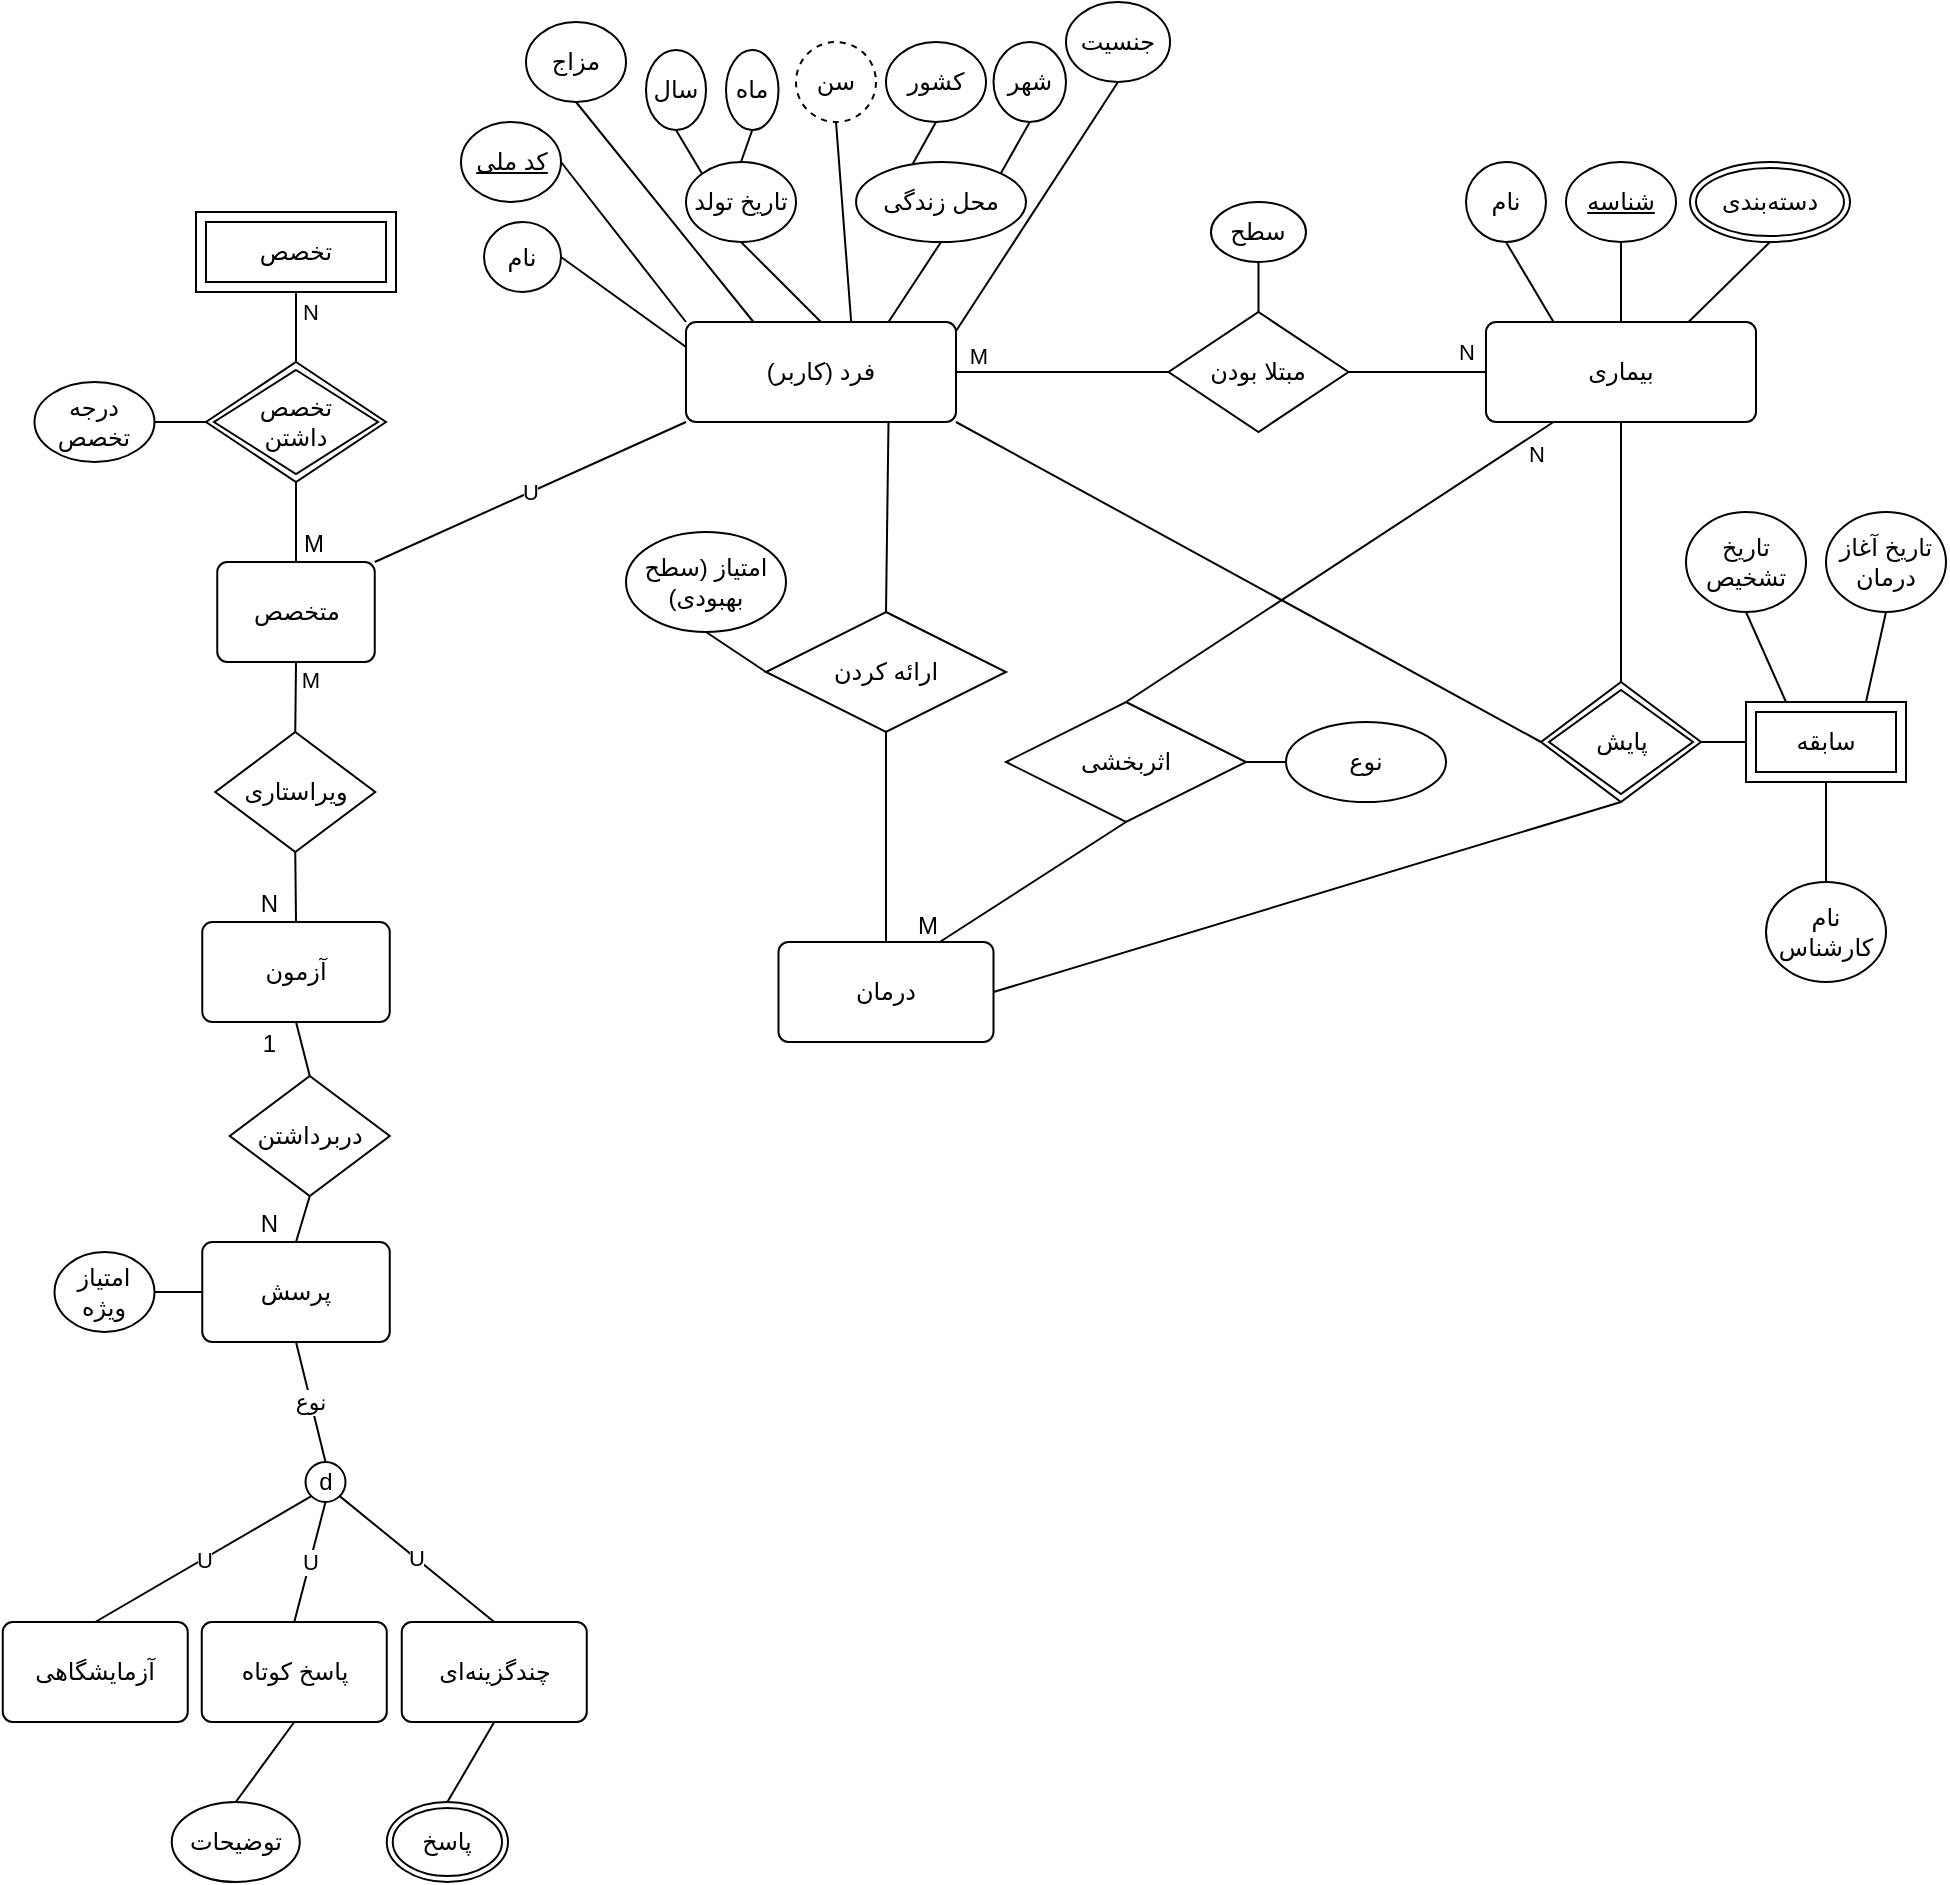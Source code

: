 <mxfile compressed="false" version="16.0.0" type="device">
  <diagram id="R2lEEEUBdFMjLlhIrx00" name="Page-1">
    <mxGraphModel dx="789" dy="1639" grid="1" gridSize="10" guides="1" tooltips="1" connect="1" arrows="1" fold="1" page="1" pageScale="1" pageWidth="850" pageHeight="1100" math="0" shadow="0" extFonts="Permanent Marker^https://fonts.googleapis.com/css?family=Permanent+Marker">
      <root>
        <mxCell id="0" />
        <mxCell id="1" parent="0" />
        <mxCell id="sVlaK4R8TNGXsEOWWM8I-3" value="&lt;div&gt;فرد (کاربر)&lt;/div&gt;" style="rounded=1;arcSize=10;whiteSpace=wrap;html=1;align=center;" parent="1" vertex="1">
          <mxGeometry x="350" y="110" width="135" height="50" as="geometry" />
        </mxCell>
        <mxCell id="sVlaK4R8TNGXsEOWWM8I-7" value="" style="endArrow=none;html=1;rounded=0;exitX=1.002;exitY=0.083;exitDx=0;exitDy=0;entryX=0.5;entryY=1;entryDx=0;entryDy=0;exitPerimeter=0;" parent="1" source="sVlaK4R8TNGXsEOWWM8I-3" target="sVlaK4R8TNGXsEOWWM8I-8" edge="1">
          <mxGeometry relative="1" as="geometry">
            <mxPoint x="310" y="140" as="sourcePoint" />
            <mxPoint x="440" y="120" as="targetPoint" />
          </mxGeometry>
        </mxCell>
        <mxCell id="sVlaK4R8TNGXsEOWWM8I-8" value="&lt;div&gt;جنسیت&lt;/div&gt;" style="ellipse;whiteSpace=wrap;html=1;align=center;" parent="1" vertex="1">
          <mxGeometry x="540" y="-50" width="52.02" height="40" as="geometry" />
        </mxCell>
        <mxCell id="sVlaK4R8TNGXsEOWWM8I-9" value="" style="endArrow=none;html=1;rounded=0;exitX=0.75;exitY=0;exitDx=0;exitDy=0;entryX=0.5;entryY=1;entryDx=0;entryDy=0;" parent="1" source="sVlaK4R8TNGXsEOWWM8I-3" target="sVlaK4R8TNGXsEOWWM8I-10" edge="1">
          <mxGeometry relative="1" as="geometry">
            <mxPoint x="437.995" y="110.0" as="sourcePoint" />
            <mxPoint x="364.98" y="121.92" as="targetPoint" />
          </mxGeometry>
        </mxCell>
        <mxCell id="sVlaK4R8TNGXsEOWWM8I-10" value="&lt;div&gt;محل زندگی&lt;/div&gt;" style="ellipse;whiteSpace=wrap;html=1;align=center;" parent="1" vertex="1">
          <mxGeometry x="435.02" y="30" width="84.98" height="40" as="geometry" />
        </mxCell>
        <mxCell id="sVlaK4R8TNGXsEOWWM8I-11" value="" style="endArrow=none;html=1;rounded=0;entryX=0.334;entryY=0.021;entryDx=0;entryDy=0;exitX=0.5;exitY=1;exitDx=0;exitDy=0;entryPerimeter=0;" parent="1" source="sVlaK4R8TNGXsEOWWM8I-14" target="sVlaK4R8TNGXsEOWWM8I-10" edge="1">
          <mxGeometry relative="1" as="geometry">
            <mxPoint x="410" y="-50" as="sourcePoint" />
            <mxPoint x="470" y="40" as="targetPoint" />
          </mxGeometry>
        </mxCell>
        <mxCell id="sVlaK4R8TNGXsEOWWM8I-12" value="" style="endArrow=none;html=1;rounded=0;entryX=1;entryY=0;entryDx=0;entryDy=0;exitX=0.5;exitY=1;exitDx=0;exitDy=0;" parent="1" source="sVlaK4R8TNGXsEOWWM8I-13" target="sVlaK4R8TNGXsEOWWM8I-10" edge="1">
          <mxGeometry relative="1" as="geometry">
            <mxPoint x="510" y="-50" as="sourcePoint" />
            <mxPoint x="442.484" y="45.84" as="targetPoint" />
          </mxGeometry>
        </mxCell>
        <mxCell id="sVlaK4R8TNGXsEOWWM8I-13" value="&lt;div&gt;شهر&lt;/div&gt;" style="ellipse;whiteSpace=wrap;html=1;align=center;" parent="1" vertex="1">
          <mxGeometry x="503.75" y="-30" width="36.25" height="40" as="geometry" />
        </mxCell>
        <mxCell id="sVlaK4R8TNGXsEOWWM8I-14" value="کشور" style="ellipse;whiteSpace=wrap;html=1;align=center;" parent="1" vertex="1">
          <mxGeometry x="450" y="-30" width="50" height="40" as="geometry" />
        </mxCell>
        <mxCell id="sVlaK4R8TNGXsEOWWM8I-15" value="" style="endArrow=none;html=1;rounded=0;entryX=0.5;entryY=0;entryDx=0;entryDy=0;exitX=0.5;exitY=1;exitDx=0;exitDy=0;" parent="1" source="sVlaK4R8TNGXsEOWWM8I-16" target="sVlaK4R8TNGXsEOWWM8I-3" edge="1">
          <mxGeometry relative="1" as="geometry">
            <mxPoint x="380" y="50" as="sourcePoint" />
            <mxPoint x="470" y="40" as="targetPoint" />
          </mxGeometry>
        </mxCell>
        <mxCell id="sVlaK4R8TNGXsEOWWM8I-16" value="تاریخ تولد" style="ellipse;whiteSpace=wrap;html=1;align=center;" parent="1" vertex="1">
          <mxGeometry x="350" y="30" width="55" height="40" as="geometry" />
        </mxCell>
        <mxCell id="sVlaK4R8TNGXsEOWWM8I-18" value="مزاج" style="ellipse;whiteSpace=wrap;html=1;align=center;" parent="1" vertex="1">
          <mxGeometry x="270" y="-40" width="50" height="40" as="geometry" />
        </mxCell>
        <mxCell id="sVlaK4R8TNGXsEOWWM8I-20" value="" style="endArrow=none;html=1;rounded=0;exitX=0.5;exitY=1;exitDx=0;exitDy=0;entryX=0.25;entryY=0;entryDx=0;entryDy=0;" parent="1" source="sVlaK4R8TNGXsEOWWM8I-18" target="sVlaK4R8TNGXsEOWWM8I-3" edge="1">
          <mxGeometry relative="1" as="geometry">
            <mxPoint x="310" y="40" as="sourcePoint" />
            <mxPoint x="470" y="40" as="targetPoint" />
          </mxGeometry>
        </mxCell>
        <mxCell id="sVlaK4R8TNGXsEOWWM8I-24" value="U" style="endArrow=none;html=1;rounded=0;entryX=0;entryY=1;entryDx=0;entryDy=0;exitX=1;exitY=0;exitDx=0;exitDy=0;" parent="1" source="sVlaK4R8TNGXsEOWWM8I-25" target="sVlaK4R8TNGXsEOWWM8I-3" edge="1">
          <mxGeometry width="50" height="50" relative="1" as="geometry">
            <mxPoint x="350" y="280" as="sourcePoint" />
            <mxPoint x="382.5" y="200" as="targetPoint" />
          </mxGeometry>
        </mxCell>
        <mxCell id="sVlaK4R8TNGXsEOWWM8I-25" value="&lt;div&gt;متخصص&lt;/div&gt;" style="rounded=1;arcSize=10;whiteSpace=wrap;html=1;align=center;" parent="1" vertex="1">
          <mxGeometry x="115.63" y="230" width="78.75" height="50" as="geometry" />
        </mxCell>
        <mxCell id="sVlaK4R8TNGXsEOWWM8I-28" value="" style="endArrow=none;html=1;rounded=0;exitX=0;exitY=0.5;exitDx=0;exitDy=0;entryX=1;entryY=0.5;entryDx=0;entryDy=0;" parent="1" source="sVlaK4R8TNGXsEOWWM8I-153" target="sVlaK4R8TNGXsEOWWM8I-29" edge="1">
          <mxGeometry relative="1" as="geometry">
            <mxPoint x="105.389" y="155.79" as="sourcePoint" />
            <mxPoint x="49.73" y="270" as="targetPoint" />
          </mxGeometry>
        </mxCell>
        <mxCell id="sVlaK4R8TNGXsEOWWM8I-29" value="&lt;div&gt;درجه تخصص&lt;/div&gt;" style="ellipse;whiteSpace=wrap;html=1;align=center;" parent="1" vertex="1">
          <mxGeometry x="24.25" y="140" width="60" height="40" as="geometry" />
        </mxCell>
        <mxCell id="sVlaK4R8TNGXsEOWWM8I-36" value="&lt;div&gt;بیماری&lt;/div&gt;" style="rounded=1;arcSize=10;whiteSpace=wrap;html=1;align=center;" parent="1" vertex="1">
          <mxGeometry x="750" y="110" width="135" height="50" as="geometry" />
        </mxCell>
        <mxCell id="sVlaK4R8TNGXsEOWWM8I-37" value="درمان" style="rounded=1;arcSize=10;whiteSpace=wrap;html=1;align=center;" parent="1" vertex="1">
          <mxGeometry x="396.25" y="420" width="107.5" height="50" as="geometry" />
        </mxCell>
        <mxCell id="sVlaK4R8TNGXsEOWWM8I-38" value="آزمون" style="rounded=1;arcSize=10;whiteSpace=wrap;html=1;align=center;" parent="1" vertex="1">
          <mxGeometry x="108.13" y="410" width="93.75" height="50" as="geometry" />
        </mxCell>
        <mxCell id="sVlaK4R8TNGXsEOWWM8I-39" value="سابقه" style="shape=ext;margin=3;double=1;whiteSpace=wrap;html=1;align=center;" parent="1" vertex="1">
          <mxGeometry x="880" y="300" width="80" height="40" as="geometry" />
        </mxCell>
        <mxCell id="sVlaK4R8TNGXsEOWWM8I-41" value="" style="endArrow=none;html=1;rounded=0;exitX=0.5;exitY=0;exitDx=0;exitDy=0;entryX=0.5;entryY=1;entryDx=0;entryDy=0;" parent="1" source="sVlaK4R8TNGXsEOWWM8I-43" target="sVlaK4R8TNGXsEOWWM8I-42" edge="1">
          <mxGeometry relative="1" as="geometry">
            <mxPoint x="650" y="84.15" as="sourcePoint" />
            <mxPoint x="629.73" y="90" as="targetPoint" />
          </mxGeometry>
        </mxCell>
        <mxCell id="sVlaK4R8TNGXsEOWWM8I-42" value="&lt;div&gt;سطح&lt;/div&gt;" style="ellipse;whiteSpace=wrap;html=1;align=center;" parent="1" vertex="1">
          <mxGeometry x="612.48" y="50" width="47.52" height="30" as="geometry" />
        </mxCell>
        <mxCell id="sVlaK4R8TNGXsEOWWM8I-43" value="مبتلا بودن" style="shape=rhombus;perimeter=rhombusPerimeter;whiteSpace=wrap;html=1;align=center;" parent="1" vertex="1">
          <mxGeometry x="591.24" y="105" width="90" height="60" as="geometry" />
        </mxCell>
        <mxCell id="sVlaK4R8TNGXsEOWWM8I-45" value="" style="endArrow=none;html=1;rounded=0;entryX=0;entryY=0.5;entryDx=0;entryDy=0;exitX=1;exitY=0.5;exitDx=0;exitDy=0;" parent="1" source="sVlaK4R8TNGXsEOWWM8I-43" target="sVlaK4R8TNGXsEOWWM8I-36" edge="1">
          <mxGeometry relative="1" as="geometry">
            <mxPoint x="470" y="145" as="sourcePoint" />
            <mxPoint x="530" y="145" as="targetPoint" />
          </mxGeometry>
        </mxCell>
        <mxCell id="sVlaK4R8TNGXsEOWWM8I-123" value="&lt;div&gt;N&lt;/div&gt;" style="edgeLabel;html=1;align=center;verticalAlign=middle;resizable=0;points=[];labelBackgroundColor=none;" parent="sVlaK4R8TNGXsEOWWM8I-45" vertex="1" connectable="0">
          <mxGeometry x="0.759" y="1" relative="1" as="geometry">
            <mxPoint x="-2" y="-9" as="offset" />
          </mxGeometry>
        </mxCell>
        <mxCell id="sVlaK4R8TNGXsEOWWM8I-46" value="ویراستاری" style="shape=rhombus;perimeter=rhombusPerimeter;whiteSpace=wrap;html=1;align=center;" parent="1" vertex="1">
          <mxGeometry x="114.63" y="315" width="80" height="60" as="geometry" />
        </mxCell>
        <mxCell id="sVlaK4R8TNGXsEOWWM8I-47" value="" style="endArrow=none;html=1;rounded=0;exitX=0.5;exitY=1;exitDx=0;exitDy=0;entryX=0.5;entryY=0;entryDx=0;entryDy=0;" parent="1" source="sVlaK4R8TNGXsEOWWM8I-25" target="sVlaK4R8TNGXsEOWWM8I-46" edge="1">
          <mxGeometry relative="1" as="geometry">
            <mxPoint x="230" y="360" as="sourcePoint" />
            <mxPoint x="390" y="360" as="targetPoint" />
          </mxGeometry>
        </mxCell>
        <mxCell id="sVlaK4R8TNGXsEOWWM8I-88" value="M" style="edgeLabel;html=1;align=center;verticalAlign=middle;resizable=0;points=[];labelBackgroundColor=none;" parent="sVlaK4R8TNGXsEOWWM8I-47" vertex="1" connectable="0">
          <mxGeometry x="-0.886" y="2" relative="1" as="geometry">
            <mxPoint x="5" y="7" as="offset" />
          </mxGeometry>
        </mxCell>
        <mxCell id="sVlaK4R8TNGXsEOWWM8I-49" value="نوع" style="endArrow=none;html=1;rounded=0;entryX=0.5;entryY=0;entryDx=0;entryDy=0;exitX=0.5;exitY=1;exitDx=0;exitDy=0;" parent="1" source="Q4Wg1zKSu5OOe2htZJlR-3" target="sVlaK4R8TNGXsEOWWM8I-50" edge="1">
          <mxGeometry relative="1" as="geometry">
            <mxPoint x="280.38" y="640" as="sourcePoint" />
            <mxPoint x="175.88" y="720" as="targetPoint" />
          </mxGeometry>
        </mxCell>
        <mxCell id="sVlaK4R8TNGXsEOWWM8I-50" value="d" style="ellipse;whiteSpace=wrap;html=1;aspect=fixed;" parent="1" vertex="1">
          <mxGeometry x="159.76" y="680" width="20" height="20" as="geometry" />
        </mxCell>
        <mxCell id="sVlaK4R8TNGXsEOWWM8I-51" value="U" style="endArrow=none;html=1;rounded=0;entryX=0;entryY=1;entryDx=0;entryDy=0;exitX=0.5;exitY=0;exitDx=0;exitDy=0;" parent="1" source="sVlaK4R8TNGXsEOWWM8I-54" target="sVlaK4R8TNGXsEOWWM8I-50" edge="1">
          <mxGeometry width="50" height="50" relative="1" as="geometry">
            <mxPoint x="107.88" y="750" as="sourcePoint" />
            <mxPoint x="178.309" y="707.071" as="targetPoint" />
          </mxGeometry>
        </mxCell>
        <mxCell id="sVlaK4R8TNGXsEOWWM8I-54" value="آزمایشگاهی" style="rounded=1;arcSize=10;whiteSpace=wrap;html=1;align=center;" parent="1" vertex="1">
          <mxGeometry x="8.38" y="760" width="92.5" height="50" as="geometry" />
        </mxCell>
        <mxCell id="sVlaK4R8TNGXsEOWWM8I-55" value="پاسخ کوتاه" style="rounded=1;arcSize=10;whiteSpace=wrap;html=1;align=center;" parent="1" vertex="1">
          <mxGeometry x="107.88" y="760" width="92.5" height="50" as="geometry" />
        </mxCell>
        <mxCell id="sVlaK4R8TNGXsEOWWM8I-56" value="چندگزینه‌ای" style="rounded=1;arcSize=10;whiteSpace=wrap;html=1;align=center;" parent="1" vertex="1">
          <mxGeometry x="207.88" y="760" width="92.5" height="50" as="geometry" />
        </mxCell>
        <mxCell id="sVlaK4R8TNGXsEOWWM8I-57" value="U" style="endArrow=none;html=1;rounded=0;entryX=0.5;entryY=1;entryDx=0;entryDy=0;exitX=0.5;exitY=0;exitDx=0;exitDy=0;" parent="1" source="sVlaK4R8TNGXsEOWWM8I-55" target="sVlaK4R8TNGXsEOWWM8I-50" edge="1">
          <mxGeometry width="50" height="50" relative="1" as="geometry">
            <mxPoint x="110.38" y="770" as="sourcePoint" />
            <mxPoint x="209.559" y="707.071" as="targetPoint" />
          </mxGeometry>
        </mxCell>
        <mxCell id="sVlaK4R8TNGXsEOWWM8I-58" value="U" style="endArrow=none;html=1;rounded=0;entryX=1;entryY=1;entryDx=0;entryDy=0;exitX=0.5;exitY=0;exitDx=0;exitDy=0;" parent="1" source="sVlaK4R8TNGXsEOWWM8I-56" target="sVlaK4R8TNGXsEOWWM8I-50" edge="1">
          <mxGeometry width="50" height="50" relative="1" as="geometry">
            <mxPoint x="120.38" y="780" as="sourcePoint" />
            <mxPoint x="219.559" y="717.071" as="targetPoint" />
          </mxGeometry>
        </mxCell>
        <mxCell id="sVlaK4R8TNGXsEOWWM8I-59" value="" style="endArrow=none;html=1;rounded=0;entryX=0.5;entryY=1;entryDx=0;entryDy=0;exitX=0.5;exitY=0;exitDx=0;exitDy=0;" parent="1" source="sVlaK4R8TNGXsEOWWM8I-60" target="sVlaK4R8TNGXsEOWWM8I-56" edge="1">
          <mxGeometry relative="1" as="geometry">
            <mxPoint x="314.38" y="850" as="sourcePoint" />
            <mxPoint x="370.38" y="820" as="targetPoint" />
          </mxGeometry>
        </mxCell>
        <mxCell id="sVlaK4R8TNGXsEOWWM8I-60" value="پاسخ" style="ellipse;shape=doubleEllipse;margin=3;whiteSpace=wrap;html=1;align=center;" parent="1" vertex="1">
          <mxGeometry x="200.38" y="850" width="60.63" height="40" as="geometry" />
        </mxCell>
        <mxCell id="sVlaK4R8TNGXsEOWWM8I-61" value="" style="endArrow=none;html=1;rounded=0;exitX=0.5;exitY=1;exitDx=0;exitDy=0;entryX=0.5;entryY=0;entryDx=0;entryDy=0;" parent="1" source="sVlaK4R8TNGXsEOWWM8I-55" target="sVlaK4R8TNGXsEOWWM8I-62" edge="1">
          <mxGeometry relative="1" as="geometry">
            <mxPoint x="140.38" y="850" as="sourcePoint" />
            <mxPoint x="206.38" y="850" as="targetPoint" />
          </mxGeometry>
        </mxCell>
        <mxCell id="sVlaK4R8TNGXsEOWWM8I-62" value="توضیحات" style="ellipse;whiteSpace=wrap;html=1;align=center;" parent="1" vertex="1">
          <mxGeometry x="92.88" y="850" width="64" height="40" as="geometry" />
        </mxCell>
        <mxCell id="sVlaK4R8TNGXsEOWWM8I-63" value="" style="endArrow=none;html=1;rounded=0;exitX=1;exitY=0.5;exitDx=0;exitDy=0;entryX=0;entryY=0.5;entryDx=0;entryDy=0;" parent="1" source="sVlaK4R8TNGXsEOWWM8I-64" target="Q4Wg1zKSu5OOe2htZJlR-3" edge="1">
          <mxGeometry relative="1" as="geometry">
            <mxPoint x="370" y="550" as="sourcePoint" />
            <mxPoint y="540" as="targetPoint" />
          </mxGeometry>
        </mxCell>
        <mxCell id="sVlaK4R8TNGXsEOWWM8I-64" value="امتیاز ویژه" style="ellipse;whiteSpace=wrap;html=1;align=center;" parent="1" vertex="1">
          <mxGeometry x="34.25" y="575" width="50" height="40" as="geometry" />
        </mxCell>
        <mxCell id="sVlaK4R8TNGXsEOWWM8I-68" value="" style="endArrow=none;html=1;rounded=0;exitX=0.5;exitY=1;exitDx=0;exitDy=0;entryX=0.5;entryY=0;entryDx=0;entryDy=0;" parent="1" source="sVlaK4R8TNGXsEOWWM8I-46" target="sVlaK4R8TNGXsEOWWM8I-38" edge="1">
          <mxGeometry relative="1" as="geometry">
            <mxPoint x="210" y="450" as="sourcePoint" />
            <mxPoint x="370" y="450" as="targetPoint" />
          </mxGeometry>
        </mxCell>
        <mxCell id="sVlaK4R8TNGXsEOWWM8I-69" value="" style="resizable=0;html=1;align=left;verticalAlign=bottom;" parent="sVlaK4R8TNGXsEOWWM8I-68" connectable="0" vertex="1">
          <mxGeometry x="-1" relative="1" as="geometry" />
        </mxCell>
        <mxCell id="sVlaK4R8TNGXsEOWWM8I-70" value="N" style="resizable=0;html=1;align=right;verticalAlign=bottom;" parent="sVlaK4R8TNGXsEOWWM8I-68" connectable="0" vertex="1">
          <mxGeometry x="1" relative="1" as="geometry">
            <mxPoint x="-9" as="offset" />
          </mxGeometry>
        </mxCell>
        <mxCell id="sVlaK4R8TNGXsEOWWM8I-71" value="" style="endArrow=none;html=1;rounded=0;exitX=0;exitY=0.5;exitDx=0;exitDy=0;entryX=0.5;entryY=1;entryDx=0;entryDy=0;" parent="1" source="sVlaK4R8TNGXsEOWWM8I-73" target="sVlaK4R8TNGXsEOWWM8I-87" edge="1">
          <mxGeometry relative="1" as="geometry">
            <mxPoint x="550" y="350" as="sourcePoint" />
            <mxPoint x="540" y="340" as="targetPoint" />
          </mxGeometry>
        </mxCell>
        <mxCell id="sVlaK4R8TNGXsEOWWM8I-73" value="ارائه کردن" style="shape=rhombus;perimeter=rhombusPerimeter;whiteSpace=wrap;html=1;align=center;" parent="1" vertex="1">
          <mxGeometry x="390" y="255" width="120" height="60" as="geometry" />
        </mxCell>
        <mxCell id="sVlaK4R8TNGXsEOWWM8I-74" value="" style="endArrow=none;html=1;rounded=0;exitX=0.75;exitY=1;exitDx=0;exitDy=0;entryX=0.5;entryY=0;entryDx=0;entryDy=0;" parent="1" source="sVlaK4R8TNGXsEOWWM8I-3" target="sVlaK4R8TNGXsEOWWM8I-73" edge="1">
          <mxGeometry relative="1" as="geometry">
            <mxPoint x="540.89" y="245" as="sourcePoint" />
            <mxPoint x="724.64" y="295" as="targetPoint" />
          </mxGeometry>
        </mxCell>
        <mxCell id="sVlaK4R8TNGXsEOWWM8I-75" value="" style="endArrow=none;html=1;rounded=0;exitX=0.5;exitY=1;exitDx=0;exitDy=0;entryX=0.5;entryY=0;entryDx=0;entryDy=0;" parent="1" source="sVlaK4R8TNGXsEOWWM8I-73" target="sVlaK4R8TNGXsEOWWM8I-37" edge="1">
          <mxGeometry relative="1" as="geometry">
            <mxPoint x="544.64" y="385" as="sourcePoint" />
            <mxPoint x="541.515" y="415" as="targetPoint" />
          </mxGeometry>
        </mxCell>
        <mxCell id="sVlaK4R8TNGXsEOWWM8I-76" value="" style="resizable=0;html=1;align=left;verticalAlign=bottom;" parent="sVlaK4R8TNGXsEOWWM8I-75" connectable="0" vertex="1">
          <mxGeometry x="-1" relative="1" as="geometry" />
        </mxCell>
        <mxCell id="sVlaK4R8TNGXsEOWWM8I-77" value="" style="resizable=0;html=1;align=right;verticalAlign=bottom;" parent="sVlaK4R8TNGXsEOWWM8I-75" connectable="0" vertex="1">
          <mxGeometry x="1" relative="1" as="geometry" />
        </mxCell>
        <mxCell id="sVlaK4R8TNGXsEOWWM8I-87" value="امتیاز (سطح بهبودی)" style="ellipse;whiteSpace=wrap;html=1;align=center;" parent="1" vertex="1">
          <mxGeometry x="320" y="215" width="80" height="50" as="geometry" />
        </mxCell>
        <mxCell id="sVlaK4R8TNGXsEOWWM8I-90" value="پایش" style="shape=rhombus;double=1;perimeter=rhombusPerimeter;whiteSpace=wrap;html=1;align=center;labelBackgroundColor=none;" parent="1" vertex="1">
          <mxGeometry x="777.5" y="290" width="80" height="60" as="geometry" />
        </mxCell>
        <mxCell id="sVlaK4R8TNGXsEOWWM8I-91" value="" style="endArrow=none;html=1;rounded=0;exitX=1;exitY=1;exitDx=0;exitDy=0;entryX=0;entryY=0.5;entryDx=0;entryDy=0;" parent="1" source="sVlaK4R8TNGXsEOWWM8I-3" target="sVlaK4R8TNGXsEOWWM8I-90" edge="1">
          <mxGeometry relative="1" as="geometry">
            <mxPoint x="810" y="290" as="sourcePoint" />
            <mxPoint x="970" y="290" as="targetPoint" />
          </mxGeometry>
        </mxCell>
        <mxCell id="sVlaK4R8TNGXsEOWWM8I-92" value="" style="endArrow=none;html=1;rounded=0;exitX=0.5;exitY=0;exitDx=0;exitDy=0;entryX=0.5;entryY=1;entryDx=0;entryDy=0;" parent="1" source="sVlaK4R8TNGXsEOWWM8I-90" target="sVlaK4R8TNGXsEOWWM8I-36" edge="1">
          <mxGeometry relative="1" as="geometry">
            <mxPoint x="495" y="170.0" as="sourcePoint" />
            <mxPoint x="750" y="330" as="targetPoint" />
          </mxGeometry>
        </mxCell>
        <mxCell id="sVlaK4R8TNGXsEOWWM8I-93" value="" style="endArrow=none;html=1;rounded=0;exitX=1;exitY=0.5;exitDx=0;exitDy=0;entryX=0.5;entryY=1;entryDx=0;entryDy=0;" parent="1" source="sVlaK4R8TNGXsEOWWM8I-37" target="sVlaK4R8TNGXsEOWWM8I-90" edge="1">
          <mxGeometry relative="1" as="geometry">
            <mxPoint x="505" y="180.0" as="sourcePoint" />
            <mxPoint x="760" y="340" as="targetPoint" />
          </mxGeometry>
        </mxCell>
        <mxCell id="sVlaK4R8TNGXsEOWWM8I-94" value="" style="endArrow=none;html=1;rounded=0;exitX=1;exitY=0.5;exitDx=0;exitDy=0;entryX=0;entryY=0.5;entryDx=0;entryDy=0;" parent="1" source="sVlaK4R8TNGXsEOWWM8I-90" target="sVlaK4R8TNGXsEOWWM8I-39" edge="1">
          <mxGeometry relative="1" as="geometry">
            <mxPoint x="515" y="190.0" as="sourcePoint" />
            <mxPoint x="770" y="350" as="targetPoint" />
          </mxGeometry>
        </mxCell>
        <mxCell id="sVlaK4R8TNGXsEOWWM8I-95" value="" style="endArrow=none;html=1;rounded=0;exitX=0.5;exitY=1;exitDx=0;exitDy=0;entryX=0.5;entryY=0;entryDx=0;entryDy=0;" parent="1" source="sVlaK4R8TNGXsEOWWM8I-39" target="sVlaK4R8TNGXsEOWWM8I-96" edge="1">
          <mxGeometry relative="1" as="geometry">
            <mxPoint x="1235.27" y="374.15" as="sourcePoint" />
            <mxPoint x="1190" y="380" as="targetPoint" />
          </mxGeometry>
        </mxCell>
        <mxCell id="sVlaK4R8TNGXsEOWWM8I-96" value="نام کارشناس" style="ellipse;whiteSpace=wrap;html=1;align=center;" parent="1" vertex="1">
          <mxGeometry x="890" y="390" width="60" height="50" as="geometry" />
        </mxCell>
        <mxCell id="sVlaK4R8TNGXsEOWWM8I-103" value="" style="endArrow=none;html=1;rounded=0;entryX=0.25;entryY=0;entryDx=0;entryDy=0;exitX=0.5;exitY=1;exitDx=0;exitDy=0;" parent="1" source="sVlaK4R8TNGXsEOWWM8I-104" target="sVlaK4R8TNGXsEOWWM8I-39" edge="1">
          <mxGeometry relative="1" as="geometry">
            <mxPoint x="855" y="230" as="sourcePoint" />
            <mxPoint x="892.5" y="290.0" as="targetPoint" />
          </mxGeometry>
        </mxCell>
        <mxCell id="sVlaK4R8TNGXsEOWWM8I-104" value="&lt;div&gt;تاریخ&lt;/div&gt;&lt;div&gt;تشخیص&lt;br&gt;&lt;/div&gt;" style="ellipse;whiteSpace=wrap;html=1;align=center;" parent="1" vertex="1">
          <mxGeometry x="850" y="205" width="60" height="50" as="geometry" />
        </mxCell>
        <mxCell id="sVlaK4R8TNGXsEOWWM8I-105" value="تاریخ آغاز درمان" style="ellipse;whiteSpace=wrap;html=1;align=center;" parent="1" vertex="1">
          <mxGeometry x="920" y="205" width="60" height="50" as="geometry" />
        </mxCell>
        <mxCell id="sVlaK4R8TNGXsEOWWM8I-106" value="" style="endArrow=none;html=1;rounded=0;exitX=0.5;exitY=1;exitDx=0;exitDy=0;entryX=0.75;entryY=0;entryDx=0;entryDy=0;" parent="1" source="sVlaK4R8TNGXsEOWWM8I-105" target="sVlaK4R8TNGXsEOWWM8I-39" edge="1">
          <mxGeometry relative="1" as="geometry">
            <mxPoint x="1060" y="300" as="sourcePoint" />
            <mxPoint x="1133.75" y="370.0" as="targetPoint" />
          </mxGeometry>
        </mxCell>
        <mxCell id="sVlaK4R8TNGXsEOWWM8I-111" value="اثربخشی" style="shape=rhombus;perimeter=rhombusPerimeter;whiteSpace=wrap;html=1;align=center;" parent="1" vertex="1">
          <mxGeometry x="510" y="300" width="120" height="60" as="geometry" />
        </mxCell>
        <mxCell id="sVlaK4R8TNGXsEOWWM8I-112" value="" style="endArrow=none;html=1;rounded=0;exitX=0.25;exitY=1;exitDx=0;exitDy=0;entryX=0.5;entryY=0;entryDx=0;entryDy=0;" parent="1" source="sVlaK4R8TNGXsEOWWM8I-36" target="sVlaK4R8TNGXsEOWWM8I-111" edge="1">
          <mxGeometry relative="1" as="geometry">
            <mxPoint x="556.25" y="290" as="sourcePoint" />
            <mxPoint x="740" y="340" as="targetPoint" />
          </mxGeometry>
        </mxCell>
        <mxCell id="sVlaK4R8TNGXsEOWWM8I-113" value="N" style="edgeLabel;html=1;align=center;verticalAlign=middle;resizable=0;points=[];labelBackgroundColor=none;" parent="sVlaK4R8TNGXsEOWWM8I-112" vertex="1" connectable="0">
          <mxGeometry x="-0.886" y="2" relative="1" as="geometry">
            <mxPoint x="2" y="6" as="offset" />
          </mxGeometry>
        </mxCell>
        <mxCell id="sVlaK4R8TNGXsEOWWM8I-114" value="" style="endArrow=none;html=1;rounded=0;exitX=0.5;exitY=1;exitDx=0;exitDy=0;entryX=0.75;entryY=0;entryDx=0;entryDy=0;" parent="1" source="sVlaK4R8TNGXsEOWWM8I-111" target="sVlaK4R8TNGXsEOWWM8I-37" edge="1">
          <mxGeometry relative="1" as="geometry">
            <mxPoint x="560" y="430" as="sourcePoint" />
            <mxPoint x="519.375" y="460" as="targetPoint" />
          </mxGeometry>
        </mxCell>
        <mxCell id="sVlaK4R8TNGXsEOWWM8I-115" value="" style="resizable=0;html=1;align=left;verticalAlign=bottom;" parent="sVlaK4R8TNGXsEOWWM8I-114" connectable="0" vertex="1">
          <mxGeometry x="-1" relative="1" as="geometry" />
        </mxCell>
        <mxCell id="sVlaK4R8TNGXsEOWWM8I-116" value="M" style="resizable=0;html=1;align=right;verticalAlign=bottom;" parent="sVlaK4R8TNGXsEOWWM8I-114" connectable="0" vertex="1">
          <mxGeometry x="1" relative="1" as="geometry" />
        </mxCell>
        <mxCell id="sVlaK4R8TNGXsEOWWM8I-117" value="" style="endArrow=none;html=1;rounded=0;exitX=1;exitY=0.5;exitDx=0;exitDy=0;entryX=0;entryY=0.5;entryDx=0;entryDy=0;" parent="1" source="sVlaK4R8TNGXsEOWWM8I-111" target="Q4Wg1zKSu5OOe2htZJlR-1" edge="1">
          <mxGeometry relative="1" as="geometry">
            <mxPoint x="630" y="330" as="sourcePoint" />
            <mxPoint x="655" y="330" as="targetPoint" />
          </mxGeometry>
        </mxCell>
        <mxCell id="sVlaK4R8TNGXsEOWWM8I-118" value="" style="resizable=0;html=1;align=left;verticalAlign=bottom;" parent="sVlaK4R8TNGXsEOWWM8I-117" connectable="0" vertex="1">
          <mxGeometry x="-1" relative="1" as="geometry" />
        </mxCell>
        <mxCell id="sVlaK4R8TNGXsEOWWM8I-125" value="" style="endArrow=none;html=1;rounded=0;entryX=1;entryY=0.5;entryDx=0;entryDy=0;exitX=0;exitY=0.5;exitDx=0;exitDy=0;" parent="1" source="sVlaK4R8TNGXsEOWWM8I-43" target="sVlaK4R8TNGXsEOWWM8I-3" edge="1">
          <mxGeometry relative="1" as="geometry">
            <mxPoint x="691.24" y="145" as="sourcePoint" />
            <mxPoint x="760" y="145" as="targetPoint" />
          </mxGeometry>
        </mxCell>
        <mxCell id="sVlaK4R8TNGXsEOWWM8I-126" value="&lt;div&gt;M&lt;/div&gt;" style="edgeLabel;html=1;align=center;verticalAlign=middle;resizable=0;points=[];labelBackgroundColor=none;" parent="sVlaK4R8TNGXsEOWWM8I-125" vertex="1" connectable="0">
          <mxGeometry x="0.759" y="1" relative="1" as="geometry">
            <mxPoint x="-2" y="-9" as="offset" />
          </mxGeometry>
        </mxCell>
        <mxCell id="sVlaK4R8TNGXsEOWWM8I-127" value="" style="endArrow=none;html=1;rounded=0;exitX=0.25;exitY=0;exitDx=0;exitDy=0;entryX=0.5;entryY=1;entryDx=0;entryDy=0;" parent="1" source="sVlaK4R8TNGXsEOWWM8I-36" target="sVlaK4R8TNGXsEOWWM8I-128" edge="1">
          <mxGeometry relative="1" as="geometry">
            <mxPoint x="775.27" y="74.15" as="sourcePoint" />
            <mxPoint x="730" y="80" as="targetPoint" />
          </mxGeometry>
        </mxCell>
        <mxCell id="sVlaK4R8TNGXsEOWWM8I-128" value="&lt;div&gt;نام&lt;/div&gt;" style="ellipse;whiteSpace=wrap;html=1;align=center;" parent="1" vertex="1">
          <mxGeometry x="740" y="30" width="40" height="40" as="geometry" />
        </mxCell>
        <mxCell id="sVlaK4R8TNGXsEOWWM8I-130" value="شناسه" style="ellipse;whiteSpace=wrap;html=1;align=center;fontStyle=4;labelBackgroundColor=none;" parent="1" vertex="1">
          <mxGeometry x="790" y="30" width="55" height="40" as="geometry" />
        </mxCell>
        <mxCell id="sVlaK4R8TNGXsEOWWM8I-131" value="" style="endArrow=none;html=1;rounded=0;exitX=0.5;exitY=0;exitDx=0;exitDy=0;entryX=0.5;entryY=1;entryDx=0;entryDy=0;" parent="1" source="sVlaK4R8TNGXsEOWWM8I-36" target="sVlaK4R8TNGXsEOWWM8I-130" edge="1">
          <mxGeometry relative="1" as="geometry">
            <mxPoint x="793.75" y="120" as="sourcePoint" />
            <mxPoint x="750" y="80" as="targetPoint" />
          </mxGeometry>
        </mxCell>
        <mxCell id="sVlaK4R8TNGXsEOWWM8I-133" value="" style="endArrow=none;html=1;rounded=0;entryX=0.612;entryY=0.006;entryDx=0;entryDy=0;exitX=0.5;exitY=1;exitDx=0;exitDy=0;entryPerimeter=0;" parent="1" source="sVlaK4R8TNGXsEOWWM8I-135" target="sVlaK4R8TNGXsEOWWM8I-3" edge="1">
          <mxGeometry relative="1" as="geometry">
            <mxPoint x="425.5" y="10" as="sourcePoint" />
            <mxPoint x="440.5" y="50" as="targetPoint" />
          </mxGeometry>
        </mxCell>
        <mxCell id="sVlaK4R8TNGXsEOWWM8I-135" value="سن" style="ellipse;whiteSpace=wrap;html=1;align=center;dashed=1;labelBackgroundColor=none;" parent="1" vertex="1">
          <mxGeometry x="405" y="-30" width="40" height="40" as="geometry" />
        </mxCell>
        <mxCell id="sVlaK4R8TNGXsEOWWM8I-143" value="" style="endArrow=none;html=1;rounded=0;entryX=0;entryY=0;entryDx=0;entryDy=0;exitX=0.5;exitY=1;exitDx=0;exitDy=0;" parent="1" source="sVlaK4R8TNGXsEOWWM8I-146" target="sVlaK4R8TNGXsEOWWM8I-16" edge="1">
          <mxGeometry relative="1" as="geometry">
            <mxPoint x="246.25" y="-86" as="sourcePoint" />
            <mxPoint x="299.653" y="-5.16" as="targetPoint" />
          </mxGeometry>
        </mxCell>
        <mxCell id="sVlaK4R8TNGXsEOWWM8I-144" value="" style="endArrow=none;html=1;rounded=0;entryX=0.5;entryY=0;entryDx=0;entryDy=0;exitX=0.5;exitY=1;exitDx=0;exitDy=0;" parent="1" source="sVlaK4R8TNGXsEOWWM8I-145" target="sVlaK4R8TNGXsEOWWM8I-16" edge="1">
          <mxGeometry relative="1" as="geometry">
            <mxPoint x="346.25" y="-86" as="sourcePoint" />
            <mxPoint x="343.732" y="-0.176" as="targetPoint" />
          </mxGeometry>
        </mxCell>
        <mxCell id="sVlaK4R8TNGXsEOWWM8I-145" value="ماه" style="ellipse;whiteSpace=wrap;html=1;align=center;" parent="1" vertex="1">
          <mxGeometry x="370" y="-26" width="26.25" height="40" as="geometry" />
        </mxCell>
        <mxCell id="sVlaK4R8TNGXsEOWWM8I-146" value="سال" style="ellipse;whiteSpace=wrap;html=1;align=center;" parent="1" vertex="1">
          <mxGeometry x="330" y="-26" width="30" height="40" as="geometry" />
        </mxCell>
        <mxCell id="sVlaK4R8TNGXsEOWWM8I-148" value="" style="endArrow=none;html=1;rounded=0;exitX=1;exitY=0.5;exitDx=0;exitDy=0;entryX=0;entryY=0;entryDx=0;entryDy=0;" parent="1" source="sVlaK4R8TNGXsEOWWM8I-150" target="sVlaK4R8TNGXsEOWWM8I-3" edge="1">
          <mxGeometry relative="1" as="geometry">
            <mxPoint x="280" y="100" as="sourcePoint" />
            <mxPoint x="310" y="110" as="targetPoint" />
          </mxGeometry>
        </mxCell>
        <mxCell id="sVlaK4R8TNGXsEOWWM8I-150" value="کد ملی" style="ellipse;whiteSpace=wrap;html=1;align=center;fontStyle=4;labelBackgroundColor=none;" parent="1" vertex="1">
          <mxGeometry x="237.5" y="10" width="50" height="40" as="geometry" />
        </mxCell>
        <mxCell id="sVlaK4R8TNGXsEOWWM8I-151" value="" style="endArrow=none;html=1;rounded=0;entryX=0;entryY=0.25;entryDx=0;entryDy=0;exitX=1;exitY=0.5;exitDx=0;exitDy=0;" parent="1" source="sVlaK4R8TNGXsEOWWM8I-152" target="sVlaK4R8TNGXsEOWWM8I-3" edge="1">
          <mxGeometry relative="1" as="geometry">
            <mxPoint x="290" y="80" as="sourcePoint" />
            <mxPoint x="420" y="120" as="targetPoint" />
          </mxGeometry>
        </mxCell>
        <mxCell id="sVlaK4R8TNGXsEOWWM8I-152" value="نام" style="ellipse;whiteSpace=wrap;html=1;align=center;" parent="1" vertex="1">
          <mxGeometry x="249.02" y="60" width="38.48" height="35" as="geometry" />
        </mxCell>
        <mxCell id="sVlaK4R8TNGXsEOWWM8I-153" value="&lt;div&gt;تخصص&lt;/div&gt;داشتن" style="shape=rhombus;double=1;perimeter=rhombusPerimeter;whiteSpace=wrap;html=1;align=center;labelBackgroundColor=none;" parent="1" vertex="1">
          <mxGeometry x="110" y="130" width="90" height="60" as="geometry" />
        </mxCell>
        <mxCell id="sVlaK4R8TNGXsEOWWM8I-155" value="" style="endArrow=none;html=1;rounded=0;exitX=0.5;exitY=1;exitDx=0;exitDy=0;entryX=0.5;entryY=0;entryDx=0;entryDy=0;" parent="1" source="sVlaK4R8TNGXsEOWWM8I-153" target="sVlaK4R8TNGXsEOWWM8I-25" edge="1">
          <mxGeometry relative="1" as="geometry">
            <mxPoint x="226.5" y="410" as="sourcePoint" />
            <mxPoint x="171" y="227.143" as="targetPoint" />
          </mxGeometry>
        </mxCell>
        <mxCell id="sVlaK4R8TNGXsEOWWM8I-156" value="" style="resizable=0;html=1;align=left;verticalAlign=bottom;" parent="sVlaK4R8TNGXsEOWWM8I-155" connectable="0" vertex="1">
          <mxGeometry x="-1" relative="1" as="geometry" />
        </mxCell>
        <mxCell id="sVlaK4R8TNGXsEOWWM8I-157" value="M" style="resizable=0;html=1;align=right;verticalAlign=bottom;" parent="sVlaK4R8TNGXsEOWWM8I-155" connectable="0" vertex="1">
          <mxGeometry x="1" relative="1" as="geometry">
            <mxPoint x="14" as="offset" />
          </mxGeometry>
        </mxCell>
        <mxCell id="sVlaK4R8TNGXsEOWWM8I-158" value="تخصص" style="shape=ext;margin=3;double=1;whiteSpace=wrap;html=1;align=center;labelBackgroundColor=none;" parent="1" vertex="1">
          <mxGeometry x="105" y="55" width="100" height="40" as="geometry" />
        </mxCell>
        <mxCell id="sVlaK4R8TNGXsEOWWM8I-159" value="" style="endArrow=none;html=1;rounded=0;exitX=0.5;exitY=1;exitDx=0;exitDy=0;entryX=0.5;entryY=0;entryDx=0;entryDy=0;" parent="1" source="sVlaK4R8TNGXsEOWWM8I-158" target="sVlaK4R8TNGXsEOWWM8I-153" edge="1">
          <mxGeometry relative="1" as="geometry">
            <mxPoint x="150" y="100" as="sourcePoint" />
            <mxPoint x="310" y="100" as="targetPoint" />
          </mxGeometry>
        </mxCell>
        <mxCell id="sVlaK4R8TNGXsEOWWM8I-160" value="&lt;div&gt;N&lt;/div&gt;" style="edgeLabel;html=1;align=center;verticalAlign=middle;resizable=0;points=[];labelBackgroundColor=none;" parent="sVlaK4R8TNGXsEOWWM8I-159" vertex="1" connectable="0">
          <mxGeometry x="-0.584" y="3" relative="1" as="geometry">
            <mxPoint x="4" y="2" as="offset" />
          </mxGeometry>
        </mxCell>
        <mxCell id="sVlaK4R8TNGXsEOWWM8I-162" value="" style="endArrow=none;html=1;rounded=0;exitX=0.75;exitY=0;exitDx=0;exitDy=0;entryX=0.5;entryY=1;entryDx=0;entryDy=0;" parent="1" source="sVlaK4R8TNGXsEOWWM8I-36" target="sVlaK4R8TNGXsEOWWM8I-163" edge="1">
          <mxGeometry relative="1" as="geometry">
            <mxPoint x="912.5" y="115" as="sourcePoint" />
            <mxPoint x="912.5" y="75" as="targetPoint" />
          </mxGeometry>
        </mxCell>
        <mxCell id="sVlaK4R8TNGXsEOWWM8I-163" value="دسته‌بندی" style="ellipse;shape=doubleEllipse;margin=3;whiteSpace=wrap;html=1;align=center;labelBackgroundColor=none;" parent="1" vertex="1">
          <mxGeometry x="852" y="30" width="80" height="40" as="geometry" />
        </mxCell>
        <mxCell id="Q4Wg1zKSu5OOe2htZJlR-1" value="نوع" style="ellipse;margin=3;whiteSpace=wrap;html=1;align=center;labelBackgroundColor=none;" vertex="1" parent="1">
          <mxGeometry x="650" y="310" width="80" height="40" as="geometry" />
        </mxCell>
        <mxCell id="Q4Wg1zKSu5OOe2htZJlR-3" value="پرسش" style="rounded=1;arcSize=10;whiteSpace=wrap;html=1;align=center;" vertex="1" parent="1">
          <mxGeometry x="108.13" y="570" width="93.75" height="50" as="geometry" />
        </mxCell>
        <mxCell id="Q4Wg1zKSu5OOe2htZJlR-4" value="دربرداشتن" style="shape=rhombus;perimeter=rhombusPerimeter;whiteSpace=wrap;html=1;align=center;" vertex="1" parent="1">
          <mxGeometry x="121.88" y="487" width="80" height="60" as="geometry" />
        </mxCell>
        <mxCell id="Q4Wg1zKSu5OOe2htZJlR-6" value="" style="endArrow=none;html=1;rounded=0;exitX=0.5;exitY=1;exitDx=0;exitDy=0;entryX=0.5;entryY=0;entryDx=0;entryDy=0;" edge="1" parent="1" source="Q4Wg1zKSu5OOe2htZJlR-4" target="Q4Wg1zKSu5OOe2htZJlR-3">
          <mxGeometry relative="1" as="geometry">
            <mxPoint x="164.63" y="492" as="sourcePoint" />
            <mxPoint x="165.005" y="527" as="targetPoint" />
          </mxGeometry>
        </mxCell>
        <mxCell id="Q4Wg1zKSu5OOe2htZJlR-7" value="" style="resizable=0;html=1;align=left;verticalAlign=bottom;" connectable="0" vertex="1" parent="Q4Wg1zKSu5OOe2htZJlR-6">
          <mxGeometry x="-1" relative="1" as="geometry" />
        </mxCell>
        <mxCell id="Q4Wg1zKSu5OOe2htZJlR-8" value="N" style="resizable=0;html=1;align=right;verticalAlign=bottom;" connectable="0" vertex="1" parent="Q4Wg1zKSu5OOe2htZJlR-6">
          <mxGeometry x="1" relative="1" as="geometry">
            <mxPoint x="-9" as="offset" />
          </mxGeometry>
        </mxCell>
        <mxCell id="Q4Wg1zKSu5OOe2htZJlR-9" value="" style="endArrow=none;html=1;rounded=0;exitX=0.5;exitY=0;exitDx=0;exitDy=0;entryX=0.5;entryY=1;entryDx=0;entryDy=0;" edge="1" parent="1" source="Q4Wg1zKSu5OOe2htZJlR-4" target="sVlaK4R8TNGXsEOWWM8I-38">
          <mxGeometry relative="1" as="geometry">
            <mxPoint x="174.63" y="395" as="sourcePoint" />
            <mxPoint x="175.005" y="430" as="targetPoint" />
          </mxGeometry>
        </mxCell>
        <mxCell id="Q4Wg1zKSu5OOe2htZJlR-10" value="" style="resizable=0;html=1;align=left;verticalAlign=bottom;" connectable="0" vertex="1" parent="Q4Wg1zKSu5OOe2htZJlR-9">
          <mxGeometry x="-1" relative="1" as="geometry" />
        </mxCell>
        <mxCell id="Q4Wg1zKSu5OOe2htZJlR-11" value="1" style="resizable=0;html=1;align=right;verticalAlign=bottom;" connectable="0" vertex="1" parent="Q4Wg1zKSu5OOe2htZJlR-9">
          <mxGeometry x="1" relative="1" as="geometry">
            <mxPoint x="-9" y="20" as="offset" />
          </mxGeometry>
        </mxCell>
      </root>
    </mxGraphModel>
  </diagram>
</mxfile>
